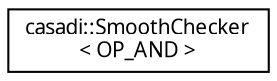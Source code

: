 digraph "Graphical Class Hierarchy"
{
  edge [fontname="FreeSans.ttf",fontsize="10",labelfontname="FreeSans.ttf",labelfontsize="10"];
  node [fontname="FreeSans.ttf",fontsize="10",shape=record];
  rankdir="LR";
  Node1 [label="casadi::SmoothChecker\l\< OP_AND \>",height=0.2,width=0.4,color="black", fillcolor="white", style="filled",URL="$dd/d22/structcasadi_1_1SmoothChecker_3_01OP__AND_01_4.html"];
}
